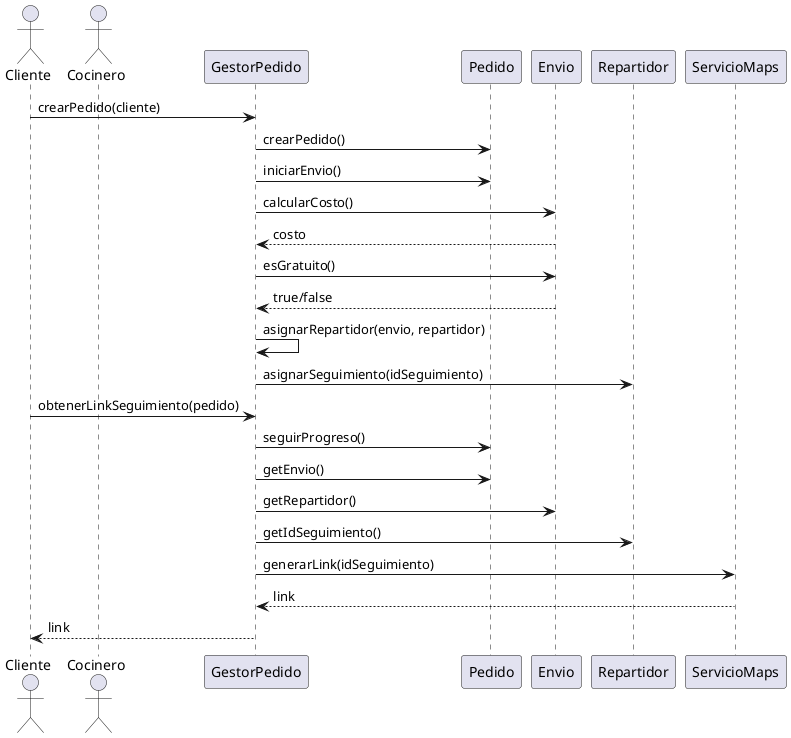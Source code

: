 @startuml
actor Cliente
actor Cocinero

participant GestorPedido
participant Pedido
participant Envio
participant Repartidor
participant ServicioMaps

Cliente -> GestorPedido : crearPedido(cliente)
GestorPedido -> Pedido : crearPedido()
GestorPedido -> Pedido : iniciarEnvio()

GestorPedido -> Envio : calcularCosto()
Envio --> GestorPedido : costo

GestorPedido -> Envio : esGratuito()
Envio --> GestorPedido : true/false

GestorPedido -> GestorPedido : asignarRepartidor(envio, repartidor)
GestorPedido -> Repartidor : asignarSeguimiento(idSeguimiento)

Cliente -> GestorPedido : obtenerLinkSeguimiento(pedido)
GestorPedido -> Pedido : seguirProgreso()
GestorPedido -> Pedido : getEnvio()
GestorPedido -> Envio : getRepartidor()
GestorPedido -> Repartidor : getIdSeguimiento()
GestorPedido -> ServicioMaps : generarLink(idSeguimiento)
ServicioMaps --> GestorPedido : link
GestorPedido --> Cliente : link
@enduml
